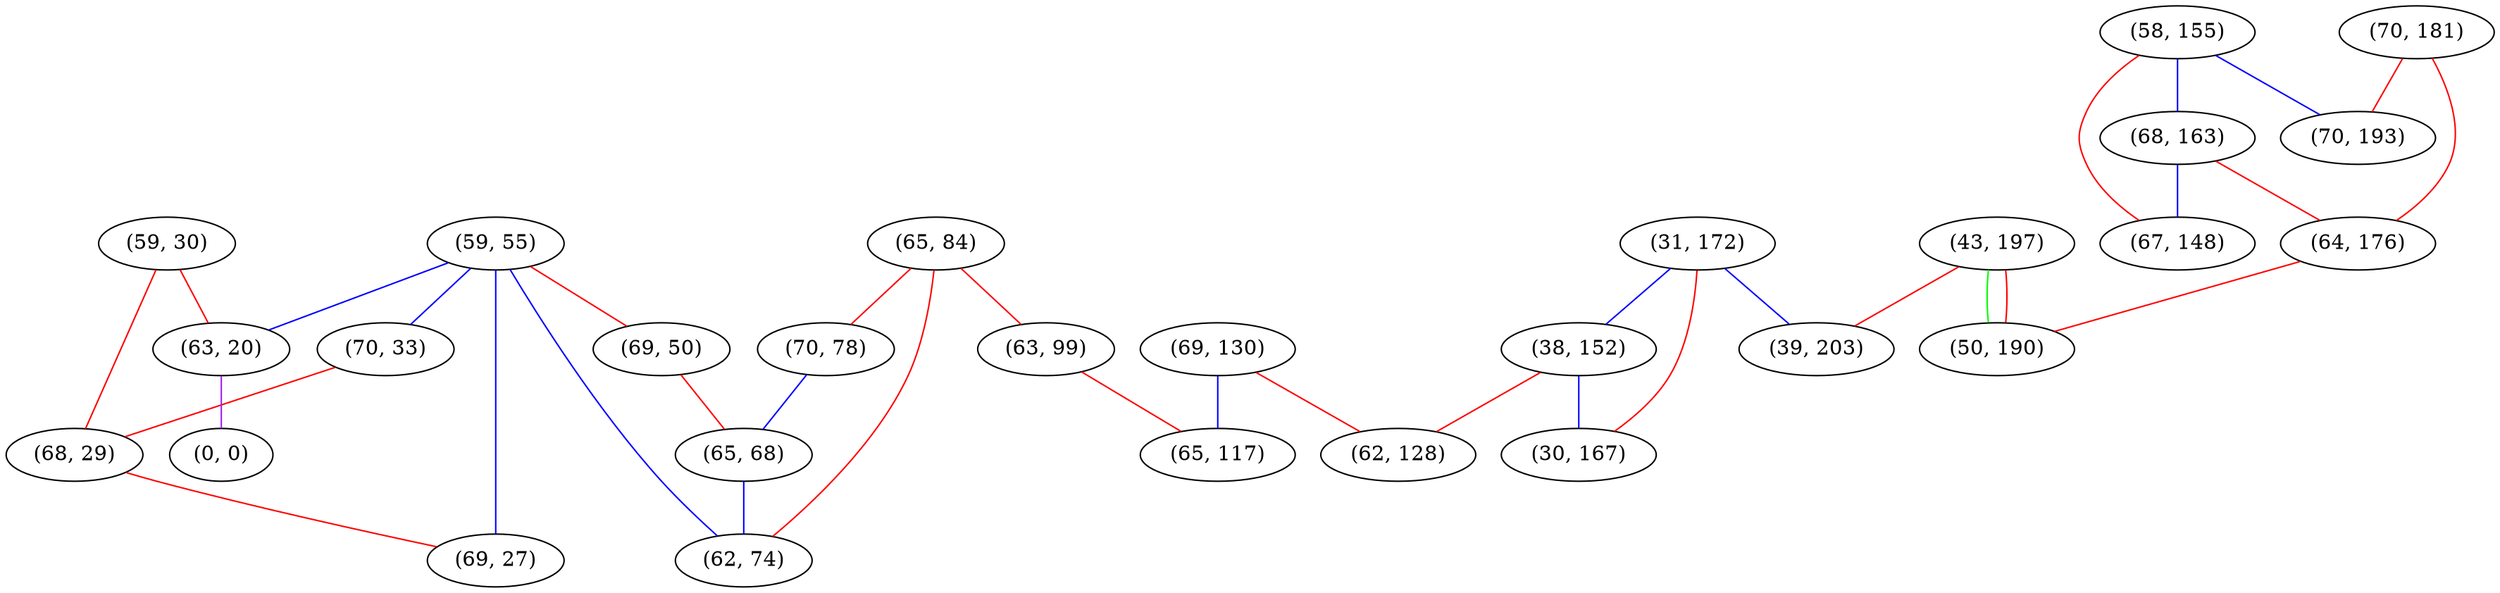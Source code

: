 graph "" {
"(59, 55)";
"(58, 155)";
"(59, 30)";
"(43, 197)";
"(70, 33)";
"(31, 172)";
"(68, 163)";
"(63, 20)";
"(65, 84)";
"(70, 78)";
"(68, 29)";
"(70, 181)";
"(64, 176)";
"(38, 152)";
"(69, 27)";
"(69, 130)";
"(0, 0)";
"(62, 128)";
"(69, 50)";
"(65, 68)";
"(63, 99)";
"(50, 190)";
"(30, 167)";
"(62, 74)";
"(65, 117)";
"(70, 193)";
"(67, 148)";
"(39, 203)";
"(59, 55)" -- "(63, 20)"  [color=blue, key=0, weight=3];
"(59, 55)" -- "(70, 33)"  [color=blue, key=0, weight=3];
"(59, 55)" -- "(62, 74)"  [color=blue, key=0, weight=3];
"(59, 55)" -- "(69, 50)"  [color=red, key=0, weight=1];
"(59, 55)" -- "(69, 27)"  [color=blue, key=0, weight=3];
"(58, 155)" -- "(70, 193)"  [color=blue, key=0, weight=3];
"(58, 155)" -- "(67, 148)"  [color=red, key=0, weight=1];
"(58, 155)" -- "(68, 163)"  [color=blue, key=0, weight=3];
"(59, 30)" -- "(63, 20)"  [color=red, key=0, weight=1];
"(59, 30)" -- "(68, 29)"  [color=red, key=0, weight=1];
"(43, 197)" -- "(39, 203)"  [color=red, key=0, weight=1];
"(43, 197)" -- "(50, 190)"  [color=green, key=0, weight=2];
"(43, 197)" -- "(50, 190)"  [color=red, key=1, weight=1];
"(70, 33)" -- "(68, 29)"  [color=red, key=0, weight=1];
"(31, 172)" -- "(39, 203)"  [color=blue, key=0, weight=3];
"(31, 172)" -- "(30, 167)"  [color=red, key=0, weight=1];
"(31, 172)" -- "(38, 152)"  [color=blue, key=0, weight=3];
"(68, 163)" -- "(67, 148)"  [color=blue, key=0, weight=3];
"(68, 163)" -- "(64, 176)"  [color=red, key=0, weight=1];
"(63, 20)" -- "(0, 0)"  [color=purple, key=0, weight=4];
"(65, 84)" -- "(63, 99)"  [color=red, key=0, weight=1];
"(65, 84)" -- "(62, 74)"  [color=red, key=0, weight=1];
"(65, 84)" -- "(70, 78)"  [color=red, key=0, weight=1];
"(70, 78)" -- "(65, 68)"  [color=blue, key=0, weight=3];
"(68, 29)" -- "(69, 27)"  [color=red, key=0, weight=1];
"(70, 181)" -- "(70, 193)"  [color=red, key=0, weight=1];
"(70, 181)" -- "(64, 176)"  [color=red, key=0, weight=1];
"(64, 176)" -- "(50, 190)"  [color=red, key=0, weight=1];
"(38, 152)" -- "(30, 167)"  [color=blue, key=0, weight=3];
"(38, 152)" -- "(62, 128)"  [color=red, key=0, weight=1];
"(69, 130)" -- "(65, 117)"  [color=blue, key=0, weight=3];
"(69, 130)" -- "(62, 128)"  [color=red, key=0, weight=1];
"(69, 50)" -- "(65, 68)"  [color=red, key=0, weight=1];
"(65, 68)" -- "(62, 74)"  [color=blue, key=0, weight=3];
"(63, 99)" -- "(65, 117)"  [color=red, key=0, weight=1];
}
